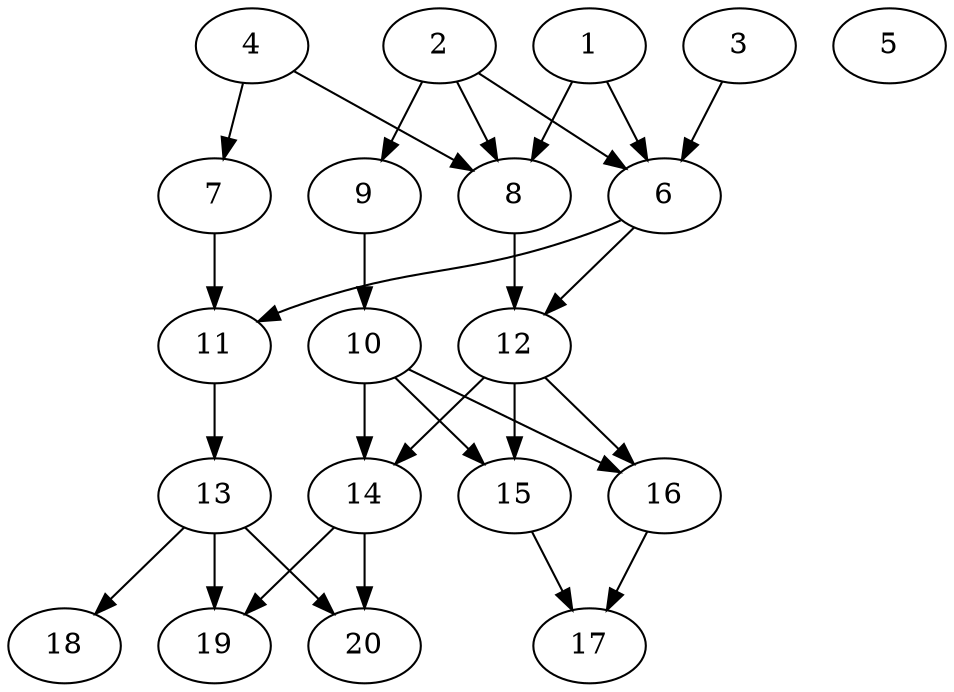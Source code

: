 // DAG automatically generated by daggen at Tue Jul 23 14:22:50 2019
// ./daggen --dot -n 20 --ccr 0.5 --fat 0.5 --regular 0.5 --density 0.6 --mindata 5242880 --maxdata 52428800 
digraph G {
  1 [size="80216064", alpha="0.06", expect_size="40108032"] 
  1 -> 6 [size ="40108032"]
  1 -> 8 [size ="40108032"]
  2 [size="56686592", alpha="0.19", expect_size="28343296"] 
  2 -> 6 [size ="28343296"]
  2 -> 8 [size ="28343296"]
  2 -> 9 [size ="28343296"]
  3 [size="18741248", alpha="0.09", expect_size="9370624"] 
  3 -> 6 [size ="9370624"]
  4 [size="41764864", alpha="0.01", expect_size="20882432"] 
  4 -> 7 [size ="20882432"]
  4 -> 8 [size ="20882432"]
  5 [size="11128832", alpha="0.02", expect_size="5564416"] 
  6 [size="21733376", alpha="0.08", expect_size="10866688"] 
  6 -> 11 [size ="10866688"]
  6 -> 12 [size ="10866688"]
  7 [size="53684224", alpha="0.08", expect_size="26842112"] 
  7 -> 11 [size ="26842112"]
  8 [size="34336768", alpha="0.07", expect_size="17168384"] 
  8 -> 12 [size ="17168384"]
  9 [size="46450688", alpha="0.05", expect_size="23225344"] 
  9 -> 10 [size ="23225344"]
  10 [size="19914752", alpha="0.16", expect_size="9957376"] 
  10 -> 14 [size ="9957376"]
  10 -> 15 [size ="9957376"]
  10 -> 16 [size ="9957376"]
  11 [size="95670272", alpha="0.05", expect_size="47835136"] 
  11 -> 13 [size ="47835136"]
  12 [size="31381504", alpha="0.13", expect_size="15690752"] 
  12 -> 14 [size ="15690752"]
  12 -> 15 [size ="15690752"]
  12 -> 16 [size ="15690752"]
  13 [size="25450496", alpha="0.05", expect_size="12725248"] 
  13 -> 18 [size ="12725248"]
  13 -> 19 [size ="12725248"]
  13 -> 20 [size ="12725248"]
  14 [size="69949440", alpha="0.05", expect_size="34974720"] 
  14 -> 19 [size ="34974720"]
  14 -> 20 [size ="34974720"]
  15 [size="74717184", alpha="0.13", expect_size="37358592"] 
  15 -> 17 [size ="37358592"]
  16 [size="83664896", alpha="0.05", expect_size="41832448"] 
  16 -> 17 [size ="41832448"]
  17 [size="25194496", alpha="0.19", expect_size="12597248"] 
  18 [size="62750720", alpha="0.09", expect_size="31375360"] 
  19 [size="94171136", alpha="0.03", expect_size="47085568"] 
  20 [size="21714944", alpha="0.05", expect_size="10857472"] 
}
